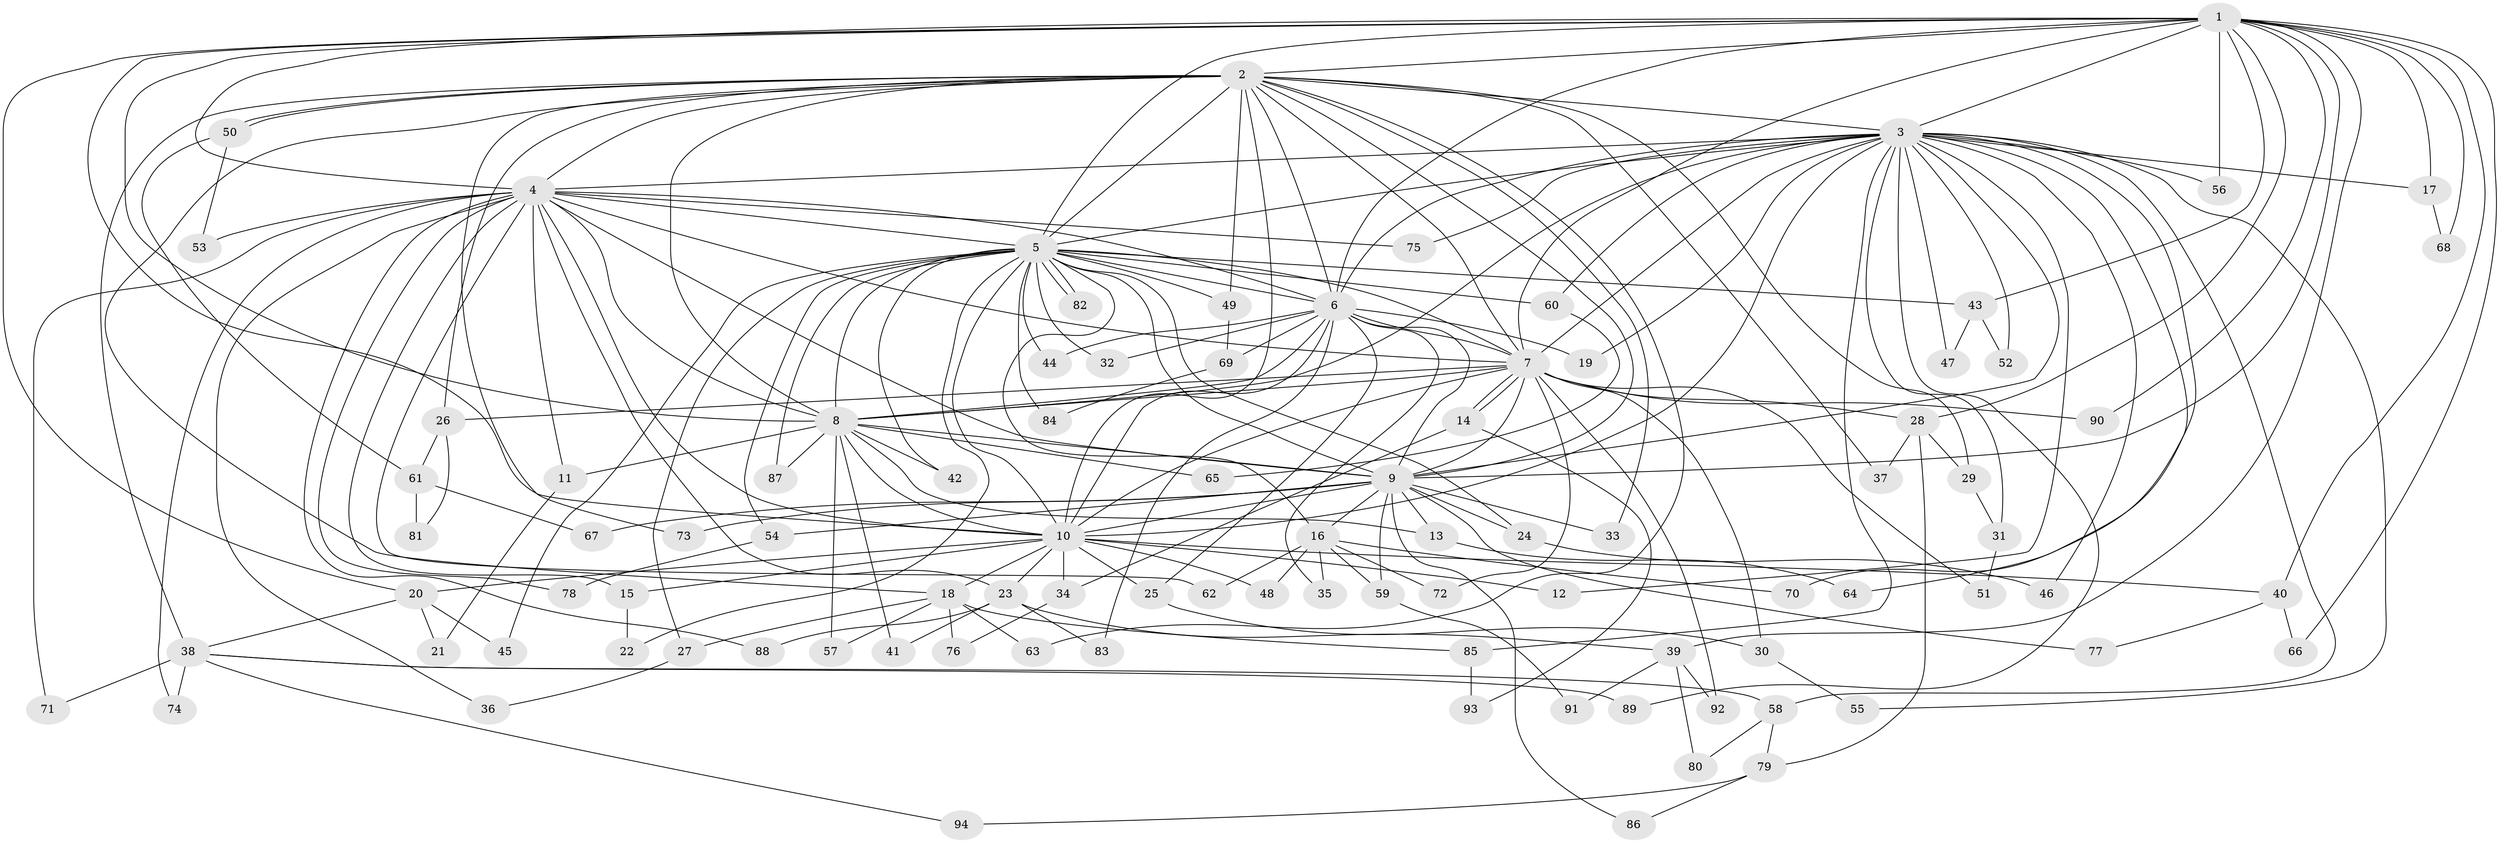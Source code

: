 // Generated by graph-tools (version 1.1) at 2025/11/02/27/25 16:11:06]
// undirected, 94 vertices, 213 edges
graph export_dot {
graph [start="1"]
  node [color=gray90,style=filled];
  1;
  2;
  3;
  4;
  5;
  6;
  7;
  8;
  9;
  10;
  11;
  12;
  13;
  14;
  15;
  16;
  17;
  18;
  19;
  20;
  21;
  22;
  23;
  24;
  25;
  26;
  27;
  28;
  29;
  30;
  31;
  32;
  33;
  34;
  35;
  36;
  37;
  38;
  39;
  40;
  41;
  42;
  43;
  44;
  45;
  46;
  47;
  48;
  49;
  50;
  51;
  52;
  53;
  54;
  55;
  56;
  57;
  58;
  59;
  60;
  61;
  62;
  63;
  64;
  65;
  66;
  67;
  68;
  69;
  70;
  71;
  72;
  73;
  74;
  75;
  76;
  77;
  78;
  79;
  80;
  81;
  82;
  83;
  84;
  85;
  86;
  87;
  88;
  89;
  90;
  91;
  92;
  93;
  94;
  1 -- 2;
  1 -- 3;
  1 -- 4;
  1 -- 5;
  1 -- 6;
  1 -- 7;
  1 -- 8;
  1 -- 9;
  1 -- 10;
  1 -- 17;
  1 -- 20;
  1 -- 28;
  1 -- 39;
  1 -- 40;
  1 -- 43;
  1 -- 56;
  1 -- 66;
  1 -- 68;
  1 -- 90;
  2 -- 3;
  2 -- 4;
  2 -- 5;
  2 -- 6;
  2 -- 7;
  2 -- 8;
  2 -- 9;
  2 -- 10;
  2 -- 18;
  2 -- 26;
  2 -- 29;
  2 -- 33;
  2 -- 37;
  2 -- 38;
  2 -- 49;
  2 -- 50;
  2 -- 50;
  2 -- 63;
  2 -- 73;
  3 -- 4;
  3 -- 5;
  3 -- 6;
  3 -- 7;
  3 -- 8;
  3 -- 9;
  3 -- 10;
  3 -- 12;
  3 -- 17;
  3 -- 19;
  3 -- 31;
  3 -- 46;
  3 -- 47;
  3 -- 52;
  3 -- 55;
  3 -- 56;
  3 -- 58;
  3 -- 60;
  3 -- 64;
  3 -- 70;
  3 -- 75;
  3 -- 85;
  3 -- 89;
  4 -- 5;
  4 -- 6;
  4 -- 7;
  4 -- 8;
  4 -- 9;
  4 -- 10;
  4 -- 11;
  4 -- 15;
  4 -- 23;
  4 -- 36;
  4 -- 53;
  4 -- 62;
  4 -- 71;
  4 -- 74;
  4 -- 75;
  4 -- 78;
  4 -- 88;
  5 -- 6;
  5 -- 7;
  5 -- 8;
  5 -- 9;
  5 -- 10;
  5 -- 16;
  5 -- 22;
  5 -- 24;
  5 -- 27;
  5 -- 32;
  5 -- 42;
  5 -- 43;
  5 -- 44;
  5 -- 45;
  5 -- 49;
  5 -- 54;
  5 -- 60;
  5 -- 82;
  5 -- 82;
  5 -- 84;
  5 -- 87;
  6 -- 7;
  6 -- 8;
  6 -- 9;
  6 -- 10;
  6 -- 19;
  6 -- 25;
  6 -- 32;
  6 -- 35;
  6 -- 44;
  6 -- 69;
  6 -- 83;
  7 -- 8;
  7 -- 9;
  7 -- 10;
  7 -- 14;
  7 -- 14;
  7 -- 26;
  7 -- 28;
  7 -- 30;
  7 -- 51;
  7 -- 72;
  7 -- 90;
  7 -- 92;
  8 -- 9;
  8 -- 10;
  8 -- 11;
  8 -- 13;
  8 -- 41;
  8 -- 42;
  8 -- 57;
  8 -- 65;
  8 -- 87;
  9 -- 10;
  9 -- 13;
  9 -- 16;
  9 -- 24;
  9 -- 33;
  9 -- 54;
  9 -- 59;
  9 -- 67;
  9 -- 73;
  9 -- 77;
  9 -- 86;
  10 -- 12;
  10 -- 15;
  10 -- 18;
  10 -- 20;
  10 -- 23;
  10 -- 25;
  10 -- 34;
  10 -- 40;
  10 -- 48;
  11 -- 21;
  13 -- 64;
  14 -- 34;
  14 -- 93;
  15 -- 22;
  16 -- 35;
  16 -- 48;
  16 -- 59;
  16 -- 62;
  16 -- 70;
  16 -- 72;
  17 -- 68;
  18 -- 27;
  18 -- 57;
  18 -- 63;
  18 -- 76;
  18 -- 85;
  20 -- 21;
  20 -- 38;
  20 -- 45;
  23 -- 39;
  23 -- 41;
  23 -- 83;
  23 -- 88;
  24 -- 46;
  25 -- 30;
  26 -- 61;
  26 -- 81;
  27 -- 36;
  28 -- 29;
  28 -- 37;
  28 -- 79;
  29 -- 31;
  30 -- 55;
  31 -- 51;
  34 -- 76;
  38 -- 58;
  38 -- 71;
  38 -- 74;
  38 -- 89;
  38 -- 94;
  39 -- 80;
  39 -- 91;
  39 -- 92;
  40 -- 66;
  40 -- 77;
  43 -- 47;
  43 -- 52;
  49 -- 69;
  50 -- 53;
  50 -- 61;
  54 -- 78;
  58 -- 79;
  58 -- 80;
  59 -- 91;
  60 -- 65;
  61 -- 67;
  61 -- 81;
  69 -- 84;
  79 -- 86;
  79 -- 94;
  85 -- 93;
}

